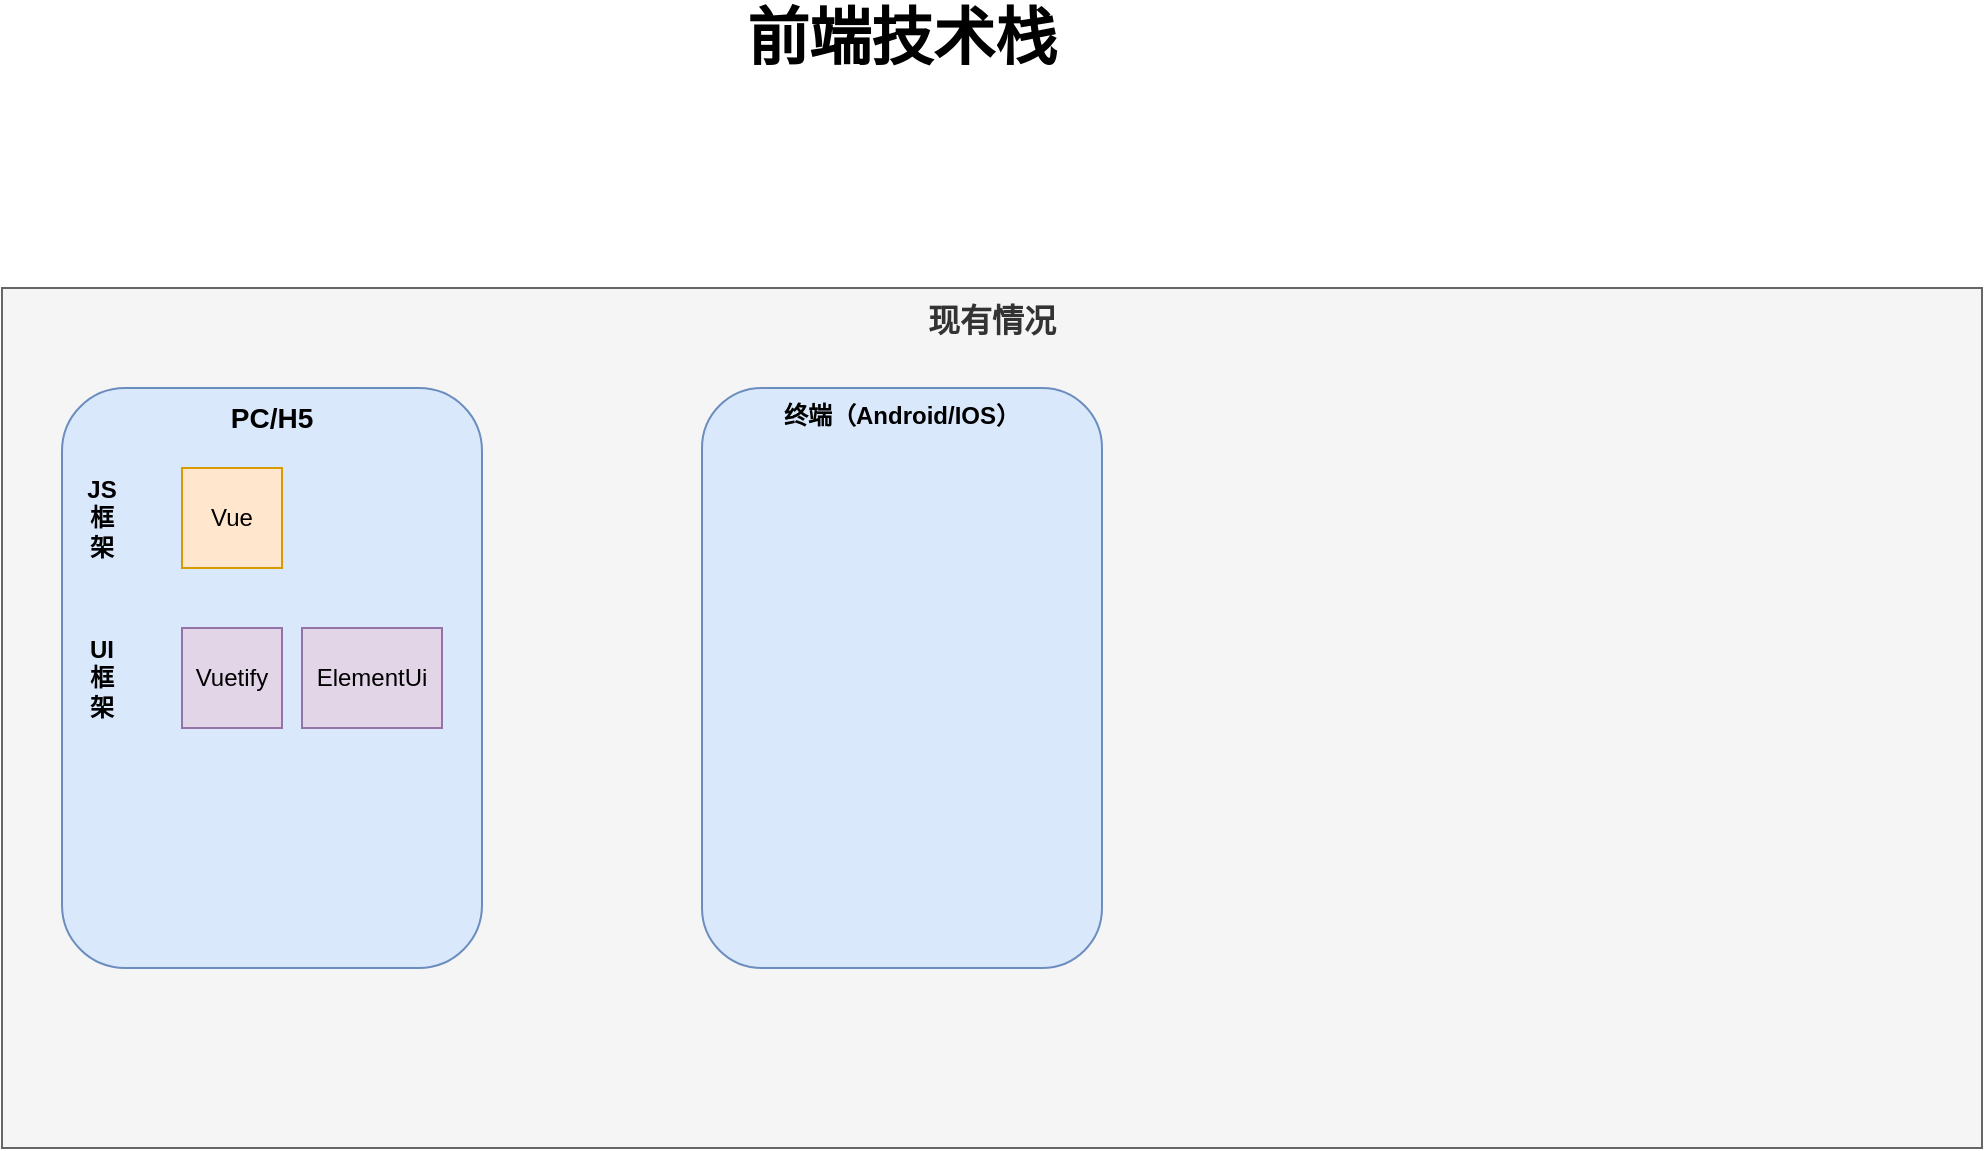 <mxfile version="21.0.6" type="github">
  <diagram name="第 1 页" id="b_Ps88_xSbSeeQ5jZP6x">
    <mxGraphModel dx="1886" dy="820" grid="1" gridSize="10" guides="1" tooltips="1" connect="1" arrows="1" fold="1" page="1" pageScale="1" pageWidth="1200" pageHeight="1600" math="0" shadow="0">
      <root>
        <mxCell id="0" />
        <mxCell id="1" parent="0" />
        <mxCell id="g1V0Y7g1Ap4DoWxWMUA4-1" value="现有情况" style="rounded=0;whiteSpace=wrap;html=1;fillColor=#f5f5f5;fontColor=#333333;strokeColor=#666666;verticalAlign=top;fontSize=16;fontStyle=1" vertex="1" parent="1">
          <mxGeometry x="100" y="180" width="990" height="430" as="geometry" />
        </mxCell>
        <mxCell id="g1V0Y7g1Ap4DoWxWMUA4-3" value="前端技术栈" style="text;html=1;strokeColor=none;fillColor=none;align=center;verticalAlign=middle;whiteSpace=wrap;rounded=0;fontStyle=1;fontSize=31;" vertex="1" parent="1">
          <mxGeometry x="410" y="40" width="280" height="30" as="geometry" />
        </mxCell>
        <mxCell id="g1V0Y7g1Ap4DoWxWMUA4-4" value="PC/H5" style="rounded=1;whiteSpace=wrap;html=1;fillColor=#dae8fc;strokeColor=#6c8ebf;verticalAlign=top;fontStyle=1;fontSize=14;" vertex="1" parent="1">
          <mxGeometry x="130" y="230" width="210" height="290" as="geometry" />
        </mxCell>
        <mxCell id="g1V0Y7g1Ap4DoWxWMUA4-6" value="Vue" style="rounded=0;whiteSpace=wrap;html=1;fillColor=#ffe6cc;strokeColor=#d79b00;" vertex="1" parent="1">
          <mxGeometry x="190" y="270" width="50" height="50" as="geometry" />
        </mxCell>
        <mxCell id="g1V0Y7g1Ap4DoWxWMUA4-7" value="JS框架" style="text;html=1;strokeColor=none;fillColor=none;align=center;verticalAlign=middle;whiteSpace=wrap;rounded=0;fontStyle=1" vertex="1" parent="1">
          <mxGeometry x="140" y="280" width="20" height="30" as="geometry" />
        </mxCell>
        <mxCell id="g1V0Y7g1Ap4DoWxWMUA4-8" value="UI框架" style="text;html=1;strokeColor=none;fillColor=none;align=center;verticalAlign=middle;whiteSpace=wrap;rounded=0;fontStyle=1" vertex="1" parent="1">
          <mxGeometry x="140" y="360" width="20" height="30" as="geometry" />
        </mxCell>
        <mxCell id="g1V0Y7g1Ap4DoWxWMUA4-9" value="Vuetify" style="rounded=0;whiteSpace=wrap;html=1;fillColor=#e1d5e7;strokeColor=#9673a6;" vertex="1" parent="1">
          <mxGeometry x="190" y="350" width="50" height="50" as="geometry" />
        </mxCell>
        <mxCell id="g1V0Y7g1Ap4DoWxWMUA4-10" value="ElementUi" style="rounded=0;whiteSpace=wrap;html=1;fillColor=#e1d5e7;strokeColor=#9673a6;" vertex="1" parent="1">
          <mxGeometry x="250" y="350" width="70" height="50" as="geometry" />
        </mxCell>
        <mxCell id="g1V0Y7g1Ap4DoWxWMUA4-11" value="终端（Android/IOS）" style="rounded=1;whiteSpace=wrap;html=1;fillColor=#dae8fc;strokeColor=#6c8ebf;verticalAlign=top;fontStyle=1" vertex="1" parent="1">
          <mxGeometry x="450" y="230" width="200" height="290" as="geometry" />
        </mxCell>
      </root>
    </mxGraphModel>
  </diagram>
</mxfile>
